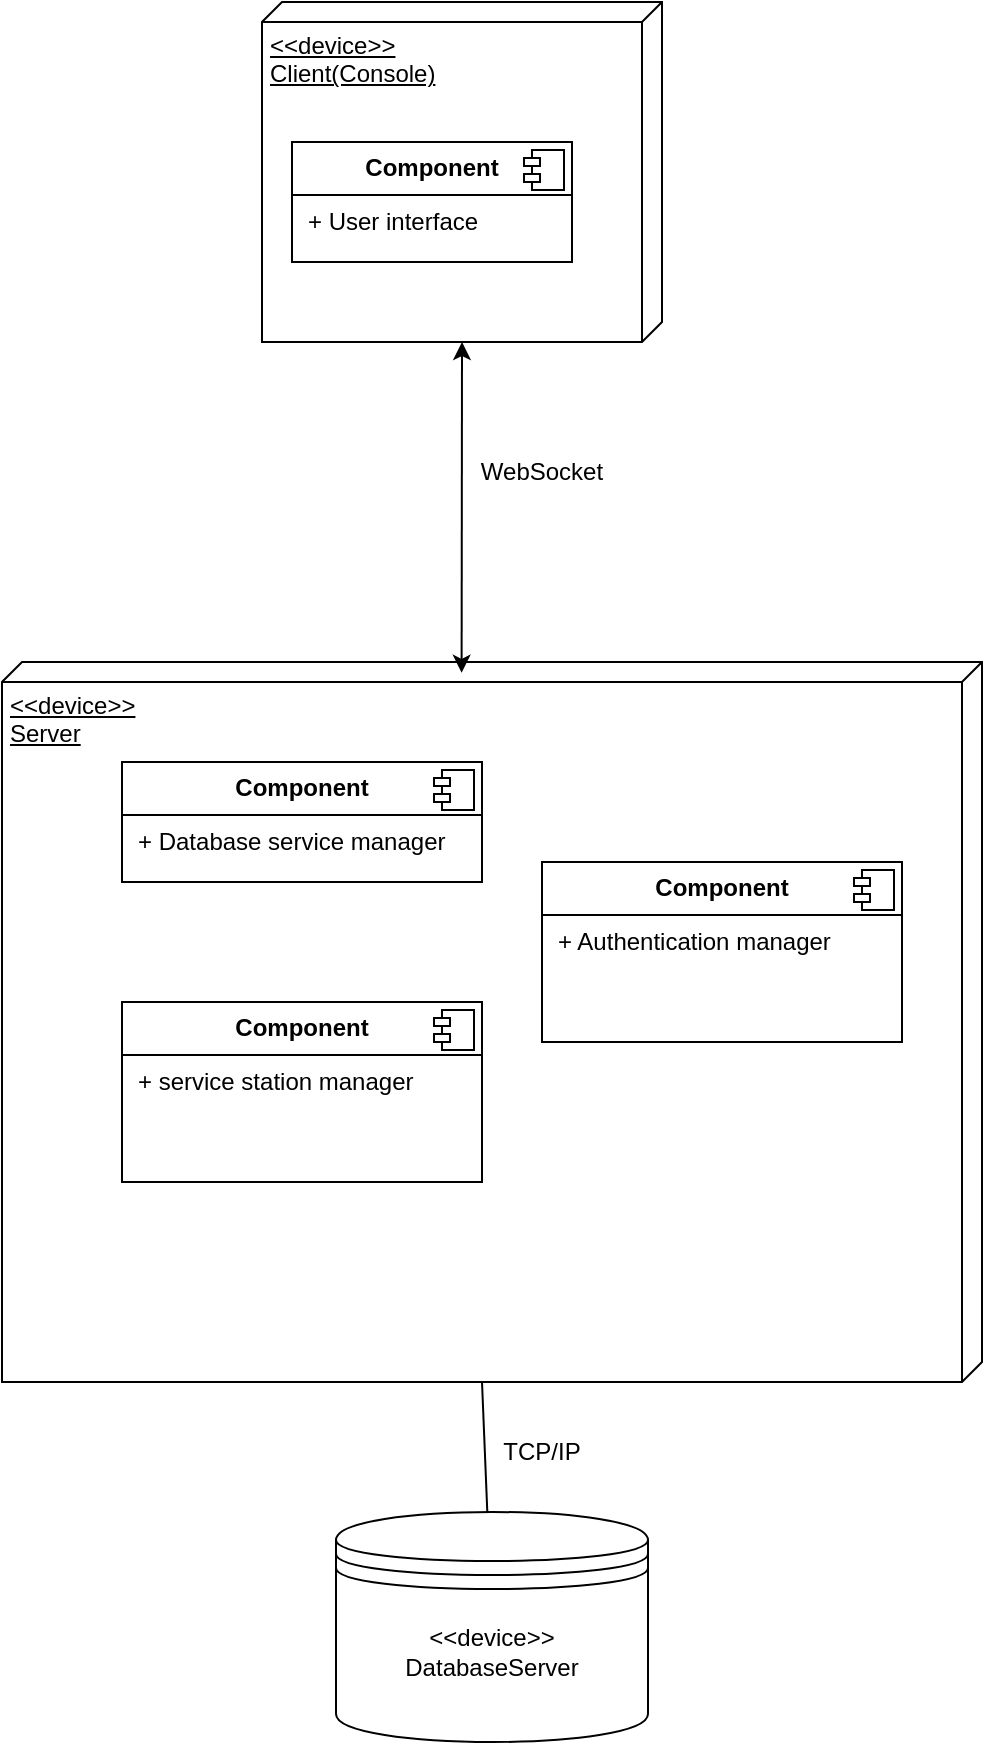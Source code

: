 <mxfile version="26.1.1">
  <diagram name="Страница-1" id="XDXFd0y68O4hNVRGw4TV">
    <mxGraphModel dx="1050" dy="1734" grid="1" gridSize="10" guides="1" tooltips="1" connect="1" arrows="1" fold="1" page="1" pageScale="1" pageWidth="827" pageHeight="1169" math="0" shadow="0">
      <root>
        <mxCell id="0" />
        <mxCell id="1" parent="0" />
        <mxCell id="6t3WRoYSTCvv0QFygyfa-1" value="&amp;lt;&amp;lt;device&amp;gt;&amp;gt;&lt;div&gt;Client(Console)&lt;/div&gt;" style="verticalAlign=top;align=left;spacingTop=8;spacingLeft=2;spacingRight=12;shape=cube;size=10;direction=south;fontStyle=4;html=1;whiteSpace=wrap;" parent="1" vertex="1">
          <mxGeometry x="430" y="-70" width="200" height="170" as="geometry" />
        </mxCell>
        <mxCell id="6t3WRoYSTCvv0QFygyfa-2" value="&amp;lt;&amp;lt;device&amp;gt;&amp;gt;&lt;div&gt;Server&lt;/div&gt;" style="verticalAlign=top;align=left;spacingTop=8;spacingLeft=2;spacingRight=12;shape=cube;size=10;direction=south;fontStyle=4;html=1;whiteSpace=wrap;" parent="1" vertex="1">
          <mxGeometry x="300" y="260" width="490" height="360" as="geometry" />
        </mxCell>
        <mxCell id="6t3WRoYSTCvv0QFygyfa-4" value="" style="shape=datastore;whiteSpace=wrap;html=1;" parent="1" vertex="1">
          <mxGeometry x="467" y="685" width="156" height="115" as="geometry" />
        </mxCell>
        <mxCell id="6t3WRoYSTCvv0QFygyfa-5" value="&lt;div&gt;&amp;lt;&amp;lt;device&amp;gt;&amp;gt;&lt;/div&gt;DatabaseServer" style="text;strokeColor=none;align=center;fillColor=none;html=1;verticalAlign=middle;whiteSpace=wrap;rounded=0;" parent="1" vertex="1">
          <mxGeometry x="505" y="740" width="80" height="30" as="geometry" />
        </mxCell>
        <mxCell id="6t3WRoYSTCvv0QFygyfa-7" value="" style="endArrow=classic;startArrow=classic;html=1;rounded=0;exitX=0.015;exitY=0.531;exitDx=0;exitDy=0;exitPerimeter=0;" parent="1" source="6t3WRoYSTCvv0QFygyfa-2" edge="1">
          <mxGeometry width="50" height="50" relative="1" as="geometry">
            <mxPoint x="160" y="190" as="sourcePoint" />
            <mxPoint x="530" y="100" as="targetPoint" />
          </mxGeometry>
        </mxCell>
        <mxCell id="6t3WRoYSTCvv0QFygyfa-8" value="WebSocket" style="text;strokeColor=none;align=center;fillColor=none;html=1;verticalAlign=middle;whiteSpace=wrap;rounded=0;" parent="1" vertex="1">
          <mxGeometry x="540" y="150" width="60" height="30" as="geometry" />
        </mxCell>
        <mxCell id="6t3WRoYSTCvv0QFygyfa-9" value="" style="endArrow=none;html=1;rounded=0;entryX=0;entryY=0;entryDx=360;entryDy=250;entryPerimeter=0;" parent="1" source="6t3WRoYSTCvv0QFygyfa-4" target="6t3WRoYSTCvv0QFygyfa-2" edge="1">
          <mxGeometry width="50" height="50" relative="1" as="geometry">
            <mxPoint x="170" y="400" as="sourcePoint" />
            <mxPoint x="220" y="350" as="targetPoint" />
          </mxGeometry>
        </mxCell>
        <mxCell id="6t3WRoYSTCvv0QFygyfa-10" value="TCP/IP" style="text;strokeColor=none;align=center;fillColor=none;html=1;verticalAlign=middle;whiteSpace=wrap;rounded=0;" parent="1" vertex="1">
          <mxGeometry x="540" y="640" width="60" height="30" as="geometry" />
        </mxCell>
        <mxCell id="6t3WRoYSTCvv0QFygyfa-18" value="&lt;p style=&quot;margin:0px;margin-top:6px;text-align:center;&quot;&gt;&lt;b&gt;Component&lt;/b&gt;&lt;/p&gt;&lt;hr size=&quot;1&quot; style=&quot;border-style:solid;&quot;&gt;&lt;p style=&quot;margin:0px;margin-left:8px;&quot;&gt;+ User interface&lt;br&gt;&lt;/p&gt;" style="align=left;overflow=fill;html=1;dropTarget=0;whiteSpace=wrap;" parent="1" vertex="1">
          <mxGeometry x="445" width="140" height="60" as="geometry" />
        </mxCell>
        <mxCell id="6t3WRoYSTCvv0QFygyfa-19" value="" style="shape=component;jettyWidth=8;jettyHeight=4;" parent="6t3WRoYSTCvv0QFygyfa-18" vertex="1">
          <mxGeometry x="1" width="20" height="20" relative="1" as="geometry">
            <mxPoint x="-24" y="4" as="offset" />
          </mxGeometry>
        </mxCell>
        <mxCell id="6t3WRoYSTCvv0QFygyfa-20" value="&lt;p style=&quot;margin:0px;margin-top:6px;text-align:center;&quot;&gt;&lt;b&gt;Component&lt;/b&gt;&lt;/p&gt;&lt;hr size=&quot;1&quot; style=&quot;border-style:solid;&quot;&gt;&lt;p style=&quot;margin:0px;margin-left:8px;&quot;&gt;+ Database service manager&lt;br&gt;&lt;br&gt;&lt;/p&gt;" style="align=left;overflow=fill;html=1;dropTarget=0;whiteSpace=wrap;" parent="1" vertex="1">
          <mxGeometry x="360" y="310" width="180" height="60" as="geometry" />
        </mxCell>
        <mxCell id="6t3WRoYSTCvv0QFygyfa-21" value="" style="shape=component;jettyWidth=8;jettyHeight=4;" parent="6t3WRoYSTCvv0QFygyfa-20" vertex="1">
          <mxGeometry x="1" width="20" height="20" relative="1" as="geometry">
            <mxPoint x="-24" y="4" as="offset" />
          </mxGeometry>
        </mxCell>
        <mxCell id="6t3WRoYSTCvv0QFygyfa-22" value="&lt;p style=&quot;margin:0px;margin-top:6px;text-align:center;&quot;&gt;&lt;b&gt;Component&lt;/b&gt;&lt;/p&gt;&lt;hr size=&quot;1&quot; style=&quot;border-style:solid;&quot;&gt;&lt;p style=&quot;margin:0px;margin-left:8px;&quot;&gt;+ service station manager&lt;br&gt;&lt;/p&gt;" style="align=left;overflow=fill;html=1;dropTarget=0;whiteSpace=wrap;" parent="1" vertex="1">
          <mxGeometry x="360" y="430" width="180" height="90" as="geometry" />
        </mxCell>
        <mxCell id="6t3WRoYSTCvv0QFygyfa-23" value="" style="shape=component;jettyWidth=8;jettyHeight=4;" parent="6t3WRoYSTCvv0QFygyfa-22" vertex="1">
          <mxGeometry x="1" width="20" height="20" relative="1" as="geometry">
            <mxPoint x="-24" y="4" as="offset" />
          </mxGeometry>
        </mxCell>
        <mxCell id="6t3WRoYSTCvv0QFygyfa-24" value="&lt;p style=&quot;margin:0px;margin-top:6px;text-align:center;&quot;&gt;&lt;b&gt;Component&lt;/b&gt;&lt;/p&gt;&lt;hr size=&quot;1&quot; style=&quot;border-style:solid;&quot;&gt;&lt;p style=&quot;margin:0px;margin-left:8px;&quot;&gt;+ Authentication manager&lt;br&gt;&lt;/p&gt;" style="align=left;overflow=fill;html=1;dropTarget=0;whiteSpace=wrap;" parent="1" vertex="1">
          <mxGeometry x="570" y="360" width="180" height="90" as="geometry" />
        </mxCell>
        <mxCell id="6t3WRoYSTCvv0QFygyfa-25" value="" style="shape=component;jettyWidth=8;jettyHeight=4;" parent="6t3WRoYSTCvv0QFygyfa-24" vertex="1">
          <mxGeometry x="1" width="20" height="20" relative="1" as="geometry">
            <mxPoint x="-24" y="4" as="offset" />
          </mxGeometry>
        </mxCell>
      </root>
    </mxGraphModel>
  </diagram>
</mxfile>
